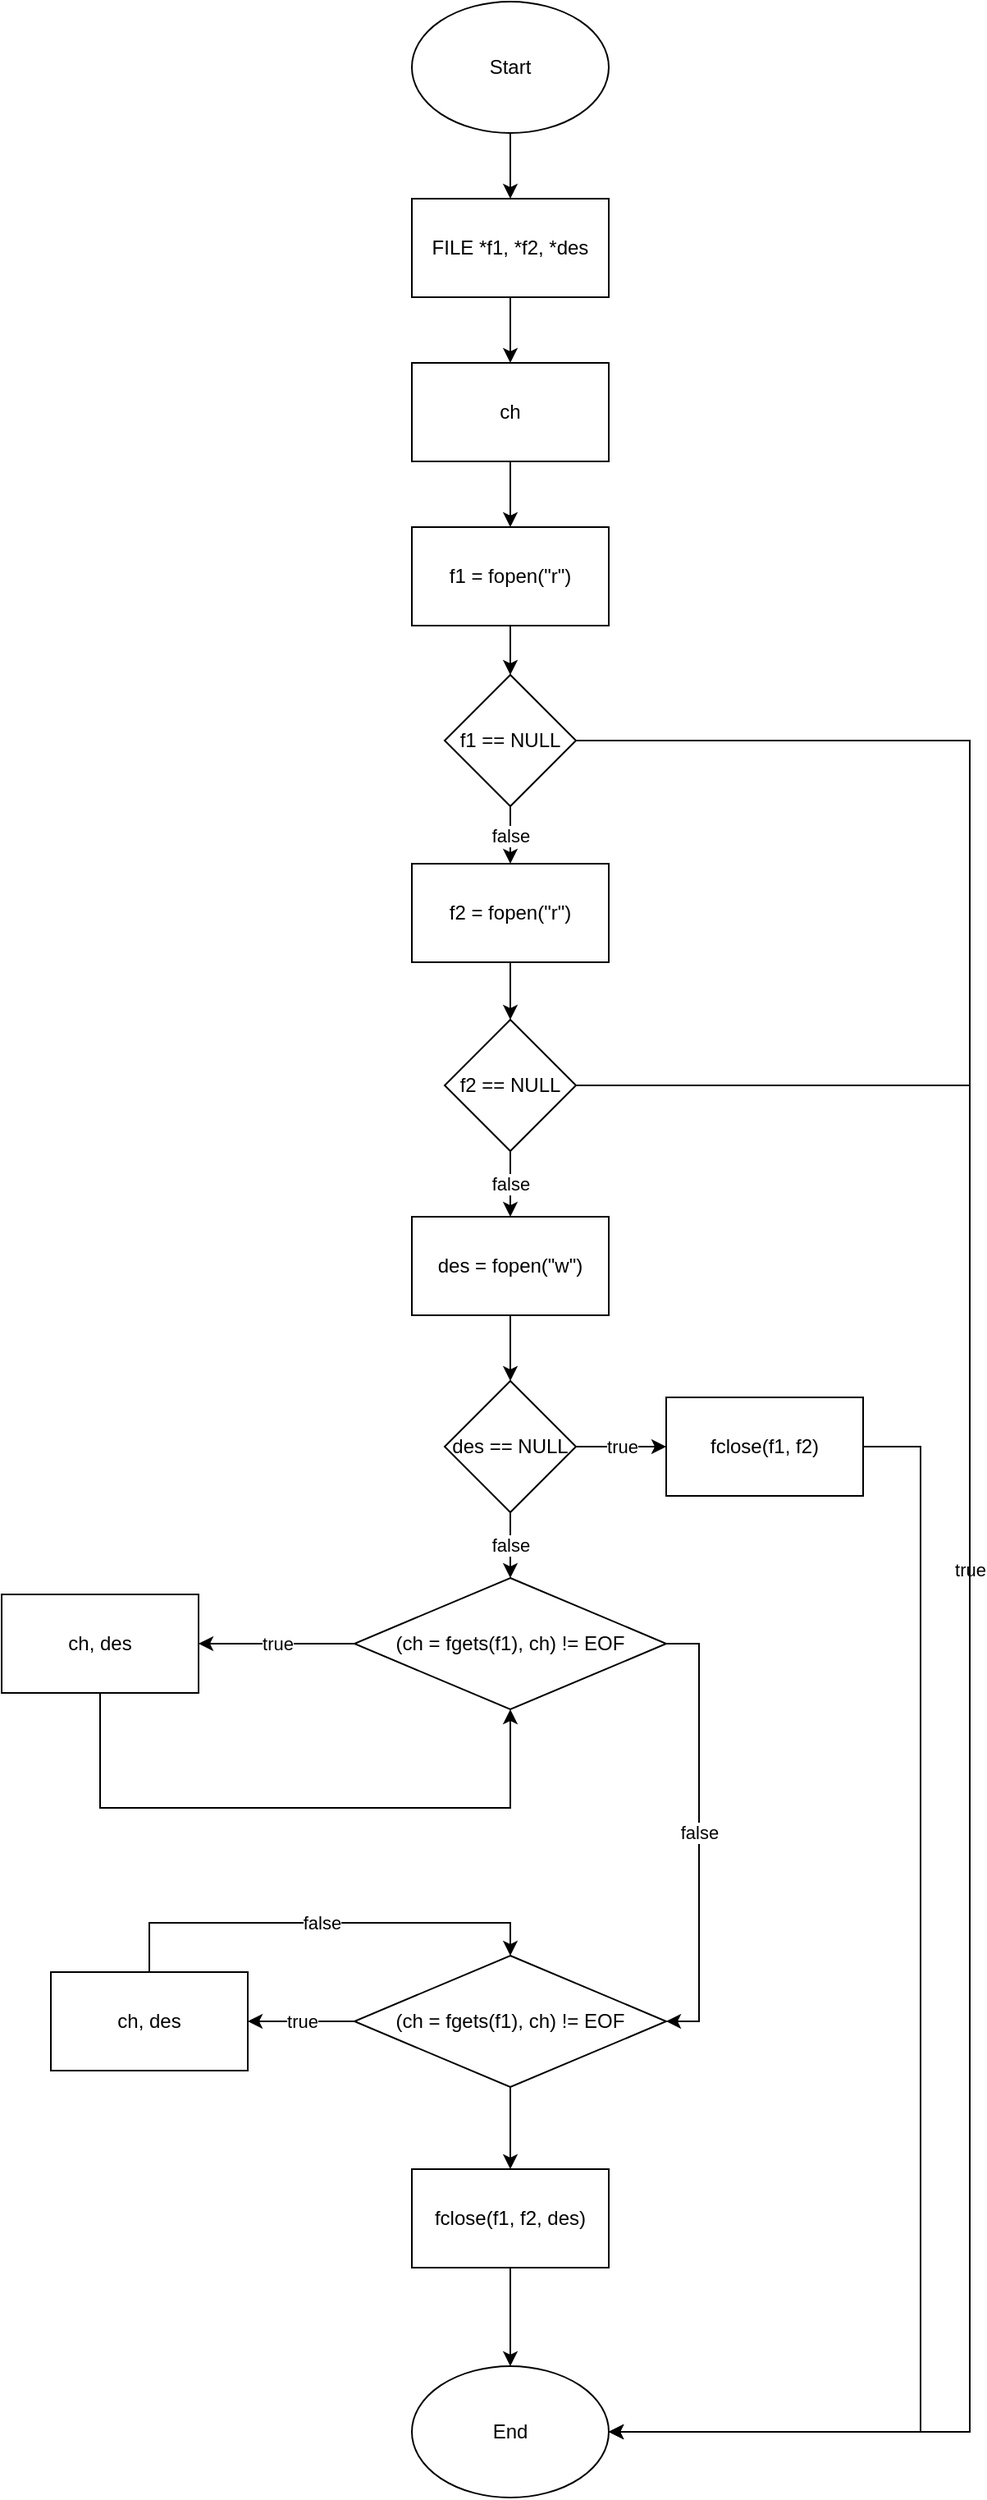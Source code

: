 <mxfile version="22.0.3" type="device">
  <diagram id="C5RBs43oDa-KdzZeNtuy" name="Page-1">
    <mxGraphModel dx="1036" dy="606" grid="1" gridSize="10" guides="1" tooltips="1" connect="1" arrows="1" fold="1" page="1" pageScale="1" pageWidth="827" pageHeight="1169" math="0" shadow="0">
      <root>
        <mxCell id="WIyWlLk6GJQsqaUBKTNV-0" />
        <mxCell id="WIyWlLk6GJQsqaUBKTNV-1" parent="WIyWlLk6GJQsqaUBKTNV-0" />
        <mxCell id="lelPXHPgYuU_3xRtBQlU-2" value="" style="edgeStyle=orthogonalEdgeStyle;rounded=0;orthogonalLoop=1;jettySize=auto;html=1;" edge="1" parent="WIyWlLk6GJQsqaUBKTNV-1" source="lelPXHPgYuU_3xRtBQlU-0" target="lelPXHPgYuU_3xRtBQlU-1">
          <mxGeometry relative="1" as="geometry" />
        </mxCell>
        <mxCell id="lelPXHPgYuU_3xRtBQlU-0" value="Start" style="ellipse;whiteSpace=wrap;html=1;" vertex="1" parent="WIyWlLk6GJQsqaUBKTNV-1">
          <mxGeometry x="340" width="120" height="80" as="geometry" />
        </mxCell>
        <mxCell id="lelPXHPgYuU_3xRtBQlU-4" value="" style="edgeStyle=orthogonalEdgeStyle;rounded=0;orthogonalLoop=1;jettySize=auto;html=1;" edge="1" parent="WIyWlLk6GJQsqaUBKTNV-1" source="lelPXHPgYuU_3xRtBQlU-1" target="lelPXHPgYuU_3xRtBQlU-3">
          <mxGeometry relative="1" as="geometry" />
        </mxCell>
        <mxCell id="lelPXHPgYuU_3xRtBQlU-1" value="FILE *f1, *f2, *des" style="whiteSpace=wrap;html=1;" vertex="1" parent="WIyWlLk6GJQsqaUBKTNV-1">
          <mxGeometry x="340" y="120" width="120" height="60" as="geometry" />
        </mxCell>
        <mxCell id="lelPXHPgYuU_3xRtBQlU-6" value="" style="edgeStyle=orthogonalEdgeStyle;rounded=0;orthogonalLoop=1;jettySize=auto;html=1;" edge="1" parent="WIyWlLk6GJQsqaUBKTNV-1" source="lelPXHPgYuU_3xRtBQlU-3" target="lelPXHPgYuU_3xRtBQlU-5">
          <mxGeometry relative="1" as="geometry" />
        </mxCell>
        <mxCell id="lelPXHPgYuU_3xRtBQlU-3" value="ch" style="whiteSpace=wrap;html=1;" vertex="1" parent="WIyWlLk6GJQsqaUBKTNV-1">
          <mxGeometry x="340" y="220" width="120" height="60" as="geometry" />
        </mxCell>
        <mxCell id="lelPXHPgYuU_3xRtBQlU-8" value="" style="edgeStyle=orthogonalEdgeStyle;rounded=0;orthogonalLoop=1;jettySize=auto;html=1;" edge="1" parent="WIyWlLk6GJQsqaUBKTNV-1" source="lelPXHPgYuU_3xRtBQlU-5" target="lelPXHPgYuU_3xRtBQlU-7">
          <mxGeometry relative="1" as="geometry" />
        </mxCell>
        <mxCell id="lelPXHPgYuU_3xRtBQlU-5" value="f1 = fopen(&quot;r&quot;)" style="whiteSpace=wrap;html=1;" vertex="1" parent="WIyWlLk6GJQsqaUBKTNV-1">
          <mxGeometry x="340" y="320" width="120" height="60" as="geometry" />
        </mxCell>
        <mxCell id="lelPXHPgYuU_3xRtBQlU-10" value="false" style="edgeStyle=orthogonalEdgeStyle;rounded=0;orthogonalLoop=1;jettySize=auto;html=1;" edge="1" parent="WIyWlLk6GJQsqaUBKTNV-1" source="lelPXHPgYuU_3xRtBQlU-7" target="lelPXHPgYuU_3xRtBQlU-9">
          <mxGeometry relative="1" as="geometry" />
        </mxCell>
        <mxCell id="lelPXHPgYuU_3xRtBQlU-40" value="true" style="edgeStyle=orthogonalEdgeStyle;rounded=0;orthogonalLoop=1;jettySize=auto;html=1;entryX=1;entryY=0.5;entryDx=0;entryDy=0;exitX=1;exitY=0.5;exitDx=0;exitDy=0;" edge="1" parent="WIyWlLk6GJQsqaUBKTNV-1" source="lelPXHPgYuU_3xRtBQlU-7" target="lelPXHPgYuU_3xRtBQlU-35">
          <mxGeometry relative="1" as="geometry">
            <Array as="points">
              <mxPoint x="680" y="450" />
              <mxPoint x="680" y="1480" />
            </Array>
          </mxGeometry>
        </mxCell>
        <mxCell id="lelPXHPgYuU_3xRtBQlU-7" value="f1 == NULL" style="rhombus;whiteSpace=wrap;html=1;" vertex="1" parent="WIyWlLk6GJQsqaUBKTNV-1">
          <mxGeometry x="360" y="410" width="80" height="80" as="geometry" />
        </mxCell>
        <mxCell id="lelPXHPgYuU_3xRtBQlU-14" value="" style="edgeStyle=orthogonalEdgeStyle;rounded=0;orthogonalLoop=1;jettySize=auto;html=1;" edge="1" parent="WIyWlLk6GJQsqaUBKTNV-1" source="lelPXHPgYuU_3xRtBQlU-9" target="lelPXHPgYuU_3xRtBQlU-13">
          <mxGeometry relative="1" as="geometry" />
        </mxCell>
        <mxCell id="lelPXHPgYuU_3xRtBQlU-9" value="f2 = fopen(&quot;r&quot;)" style="whiteSpace=wrap;html=1;" vertex="1" parent="WIyWlLk6GJQsqaUBKTNV-1">
          <mxGeometry x="340" y="525" width="120" height="60" as="geometry" />
        </mxCell>
        <mxCell id="lelPXHPgYuU_3xRtBQlU-16" value="false" style="edgeStyle=orthogonalEdgeStyle;rounded=0;orthogonalLoop=1;jettySize=auto;html=1;" edge="1" parent="WIyWlLk6GJQsqaUBKTNV-1" source="lelPXHPgYuU_3xRtBQlU-13" target="lelPXHPgYuU_3xRtBQlU-15">
          <mxGeometry relative="1" as="geometry" />
        </mxCell>
        <mxCell id="lelPXHPgYuU_3xRtBQlU-41" style="edgeStyle=orthogonalEdgeStyle;rounded=0;orthogonalLoop=1;jettySize=auto;html=1;exitX=1;exitY=0.5;exitDx=0;exitDy=0;entryX=1;entryY=0.5;entryDx=0;entryDy=0;" edge="1" parent="WIyWlLk6GJQsqaUBKTNV-1" source="lelPXHPgYuU_3xRtBQlU-13" target="lelPXHPgYuU_3xRtBQlU-35">
          <mxGeometry relative="1" as="geometry">
            <Array as="points">
              <mxPoint x="680" y="660" />
              <mxPoint x="680" y="1480" />
            </Array>
          </mxGeometry>
        </mxCell>
        <mxCell id="lelPXHPgYuU_3xRtBQlU-13" value="f2 == NULL" style="rhombus;whiteSpace=wrap;html=1;" vertex="1" parent="WIyWlLk6GJQsqaUBKTNV-1">
          <mxGeometry x="360" y="620" width="80" height="80" as="geometry" />
        </mxCell>
        <mxCell id="lelPXHPgYuU_3xRtBQlU-18" value="" style="edgeStyle=orthogonalEdgeStyle;rounded=0;orthogonalLoop=1;jettySize=auto;html=1;" edge="1" parent="WIyWlLk6GJQsqaUBKTNV-1" source="lelPXHPgYuU_3xRtBQlU-15" target="lelPXHPgYuU_3xRtBQlU-17">
          <mxGeometry relative="1" as="geometry" />
        </mxCell>
        <mxCell id="lelPXHPgYuU_3xRtBQlU-15" value="des = fopen(&quot;w&quot;)" style="whiteSpace=wrap;html=1;" vertex="1" parent="WIyWlLk6GJQsqaUBKTNV-1">
          <mxGeometry x="340" y="740" width="120" height="60" as="geometry" />
        </mxCell>
        <mxCell id="lelPXHPgYuU_3xRtBQlU-20" value="true" style="edgeStyle=orthogonalEdgeStyle;rounded=0;orthogonalLoop=1;jettySize=auto;html=1;" edge="1" parent="WIyWlLk6GJQsqaUBKTNV-1" source="lelPXHPgYuU_3xRtBQlU-17" target="lelPXHPgYuU_3xRtBQlU-19">
          <mxGeometry relative="1" as="geometry" />
        </mxCell>
        <mxCell id="lelPXHPgYuU_3xRtBQlU-24" value="false" style="edgeStyle=orthogonalEdgeStyle;rounded=0;orthogonalLoop=1;jettySize=auto;html=1;" edge="1" parent="WIyWlLk6GJQsqaUBKTNV-1" source="lelPXHPgYuU_3xRtBQlU-17" target="lelPXHPgYuU_3xRtBQlU-23">
          <mxGeometry relative="1" as="geometry" />
        </mxCell>
        <mxCell id="lelPXHPgYuU_3xRtBQlU-17" value="des == NULL" style="rhombus;whiteSpace=wrap;html=1;" vertex="1" parent="WIyWlLk6GJQsqaUBKTNV-1">
          <mxGeometry x="360" y="840" width="80" height="80" as="geometry" />
        </mxCell>
        <mxCell id="lelPXHPgYuU_3xRtBQlU-42" style="edgeStyle=orthogonalEdgeStyle;rounded=0;orthogonalLoop=1;jettySize=auto;html=1;entryX=1;entryY=0.5;entryDx=0;entryDy=0;" edge="1" parent="WIyWlLk6GJQsqaUBKTNV-1" source="lelPXHPgYuU_3xRtBQlU-19" target="lelPXHPgYuU_3xRtBQlU-35">
          <mxGeometry relative="1" as="geometry">
            <Array as="points">
              <mxPoint x="650" y="880" />
              <mxPoint x="650" y="1480" />
            </Array>
          </mxGeometry>
        </mxCell>
        <mxCell id="lelPXHPgYuU_3xRtBQlU-19" value="fclose(f1, f2)" style="whiteSpace=wrap;html=1;" vertex="1" parent="WIyWlLk6GJQsqaUBKTNV-1">
          <mxGeometry x="495" y="850" width="120" height="60" as="geometry" />
        </mxCell>
        <mxCell id="lelPXHPgYuU_3xRtBQlU-26" value="true" style="edgeStyle=orthogonalEdgeStyle;rounded=0;orthogonalLoop=1;jettySize=auto;html=1;" edge="1" parent="WIyWlLk6GJQsqaUBKTNV-1" source="lelPXHPgYuU_3xRtBQlU-23" target="lelPXHPgYuU_3xRtBQlU-25">
          <mxGeometry relative="1" as="geometry" />
        </mxCell>
        <mxCell id="lelPXHPgYuU_3xRtBQlU-36" value="false" style="edgeStyle=orthogonalEdgeStyle;rounded=0;orthogonalLoop=1;jettySize=auto;html=1;exitX=1;exitY=0.5;exitDx=0;exitDy=0;entryX=1;entryY=0.5;entryDx=0;entryDy=0;" edge="1" parent="WIyWlLk6GJQsqaUBKTNV-1" source="lelPXHPgYuU_3xRtBQlU-23" target="lelPXHPgYuU_3xRtBQlU-27">
          <mxGeometry relative="1" as="geometry" />
        </mxCell>
        <mxCell id="lelPXHPgYuU_3xRtBQlU-23" value="(ch = fgets(f1), ch) != EOF" style="rhombus;whiteSpace=wrap;html=1;" vertex="1" parent="WIyWlLk6GJQsqaUBKTNV-1">
          <mxGeometry x="305" y="960" width="190" height="80" as="geometry" />
        </mxCell>
        <mxCell id="lelPXHPgYuU_3xRtBQlU-37" style="edgeStyle=orthogonalEdgeStyle;rounded=0;orthogonalLoop=1;jettySize=auto;html=1;exitX=0.5;exitY=0;exitDx=0;exitDy=0;entryX=0.5;entryY=1;entryDx=0;entryDy=0;" edge="1" parent="WIyWlLk6GJQsqaUBKTNV-1" source="lelPXHPgYuU_3xRtBQlU-25" target="lelPXHPgYuU_3xRtBQlU-23">
          <mxGeometry relative="1" as="geometry">
            <Array as="points">
              <mxPoint x="150" y="1100" />
              <mxPoint x="400" y="1100" />
            </Array>
          </mxGeometry>
        </mxCell>
        <mxCell id="lelPXHPgYuU_3xRtBQlU-25" value="ch, des" style="whiteSpace=wrap;html=1;" vertex="1" parent="WIyWlLk6GJQsqaUBKTNV-1">
          <mxGeometry x="90" y="970" width="120" height="60" as="geometry" />
        </mxCell>
        <mxCell id="lelPXHPgYuU_3xRtBQlU-30" value="true" style="edgeStyle=orthogonalEdgeStyle;rounded=0;orthogonalLoop=1;jettySize=auto;html=1;" edge="1" parent="WIyWlLk6GJQsqaUBKTNV-1" source="lelPXHPgYuU_3xRtBQlU-27" target="lelPXHPgYuU_3xRtBQlU-29">
          <mxGeometry relative="1" as="geometry" />
        </mxCell>
        <mxCell id="lelPXHPgYuU_3xRtBQlU-39" value="" style="edgeStyle=orthogonalEdgeStyle;rounded=0;orthogonalLoop=1;jettySize=auto;html=1;" edge="1" parent="WIyWlLk6GJQsqaUBKTNV-1" source="lelPXHPgYuU_3xRtBQlU-27" target="lelPXHPgYuU_3xRtBQlU-31">
          <mxGeometry relative="1" as="geometry" />
        </mxCell>
        <mxCell id="lelPXHPgYuU_3xRtBQlU-27" value="(ch = fgets(f1), ch) != EOF" style="rhombus;whiteSpace=wrap;html=1;" vertex="1" parent="WIyWlLk6GJQsqaUBKTNV-1">
          <mxGeometry x="305" y="1190" width="190" height="80" as="geometry" />
        </mxCell>
        <mxCell id="lelPXHPgYuU_3xRtBQlU-38" value="false" style="edgeStyle=orthogonalEdgeStyle;rounded=0;orthogonalLoop=1;jettySize=auto;html=1;exitX=0.5;exitY=0;exitDx=0;exitDy=0;entryX=0.5;entryY=0;entryDx=0;entryDy=0;" edge="1" parent="WIyWlLk6GJQsqaUBKTNV-1" source="lelPXHPgYuU_3xRtBQlU-29" target="lelPXHPgYuU_3xRtBQlU-27">
          <mxGeometry relative="1" as="geometry" />
        </mxCell>
        <mxCell id="lelPXHPgYuU_3xRtBQlU-29" value="ch, des" style="whiteSpace=wrap;html=1;" vertex="1" parent="WIyWlLk6GJQsqaUBKTNV-1">
          <mxGeometry x="120" y="1200" width="120" height="60" as="geometry" />
        </mxCell>
        <mxCell id="lelPXHPgYuU_3xRtBQlU-34" value="" style="edgeStyle=orthogonalEdgeStyle;rounded=0;orthogonalLoop=1;jettySize=auto;html=1;" edge="1" parent="WIyWlLk6GJQsqaUBKTNV-1" source="lelPXHPgYuU_3xRtBQlU-31" target="lelPXHPgYuU_3xRtBQlU-35">
          <mxGeometry relative="1" as="geometry">
            <mxPoint x="400" y="1500" as="targetPoint" />
          </mxGeometry>
        </mxCell>
        <mxCell id="lelPXHPgYuU_3xRtBQlU-31" value="fclose(f1, f2, des)" style="whiteSpace=wrap;html=1;" vertex="1" parent="WIyWlLk6GJQsqaUBKTNV-1">
          <mxGeometry x="340" y="1320" width="120" height="60" as="geometry" />
        </mxCell>
        <mxCell id="lelPXHPgYuU_3xRtBQlU-35" value="End" style="ellipse;whiteSpace=wrap;html=1;" vertex="1" parent="WIyWlLk6GJQsqaUBKTNV-1">
          <mxGeometry x="340" y="1440" width="120" height="80" as="geometry" />
        </mxCell>
      </root>
    </mxGraphModel>
  </diagram>
</mxfile>
